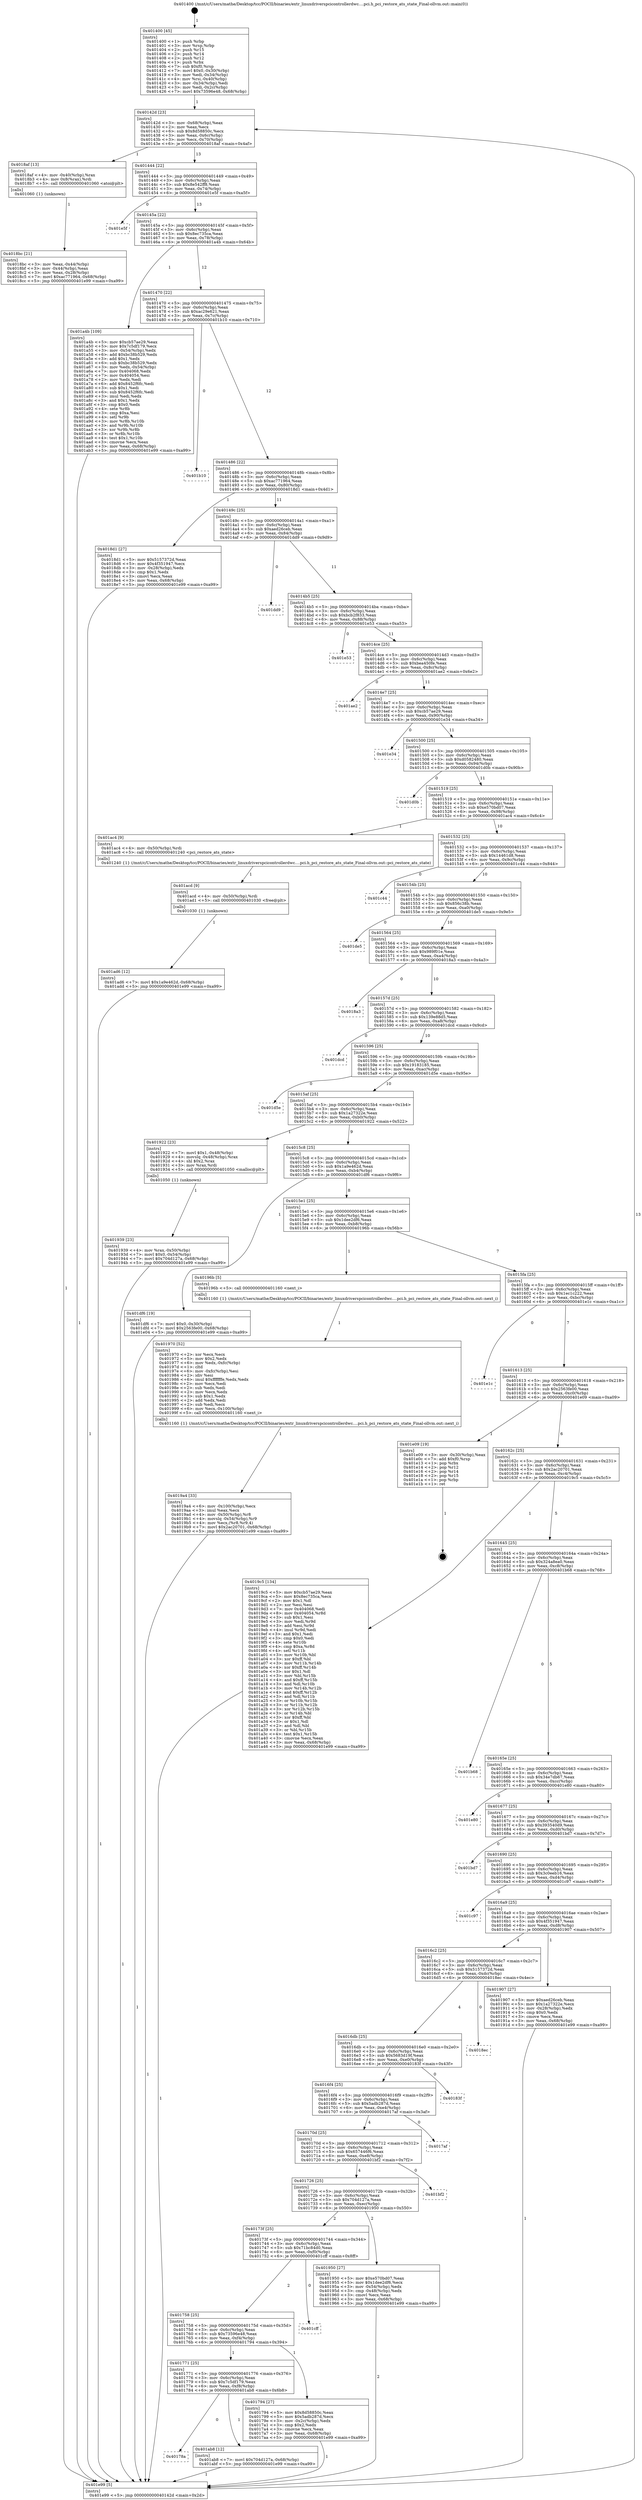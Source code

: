 digraph "0x401400" {
  label = "0x401400 (/mnt/c/Users/mathe/Desktop/tcc/POCII/binaries/extr_linuxdriverspcicontrollerdwc....pci.h_pci_restore_ats_state_Final-ollvm.out::main(0))"
  labelloc = "t"
  node[shape=record]

  Entry [label="",width=0.3,height=0.3,shape=circle,fillcolor=black,style=filled]
  "0x40142d" [label="{
     0x40142d [23]\l
     | [instrs]\l
     &nbsp;&nbsp;0x40142d \<+3\>: mov -0x68(%rbp),%eax\l
     &nbsp;&nbsp;0x401430 \<+2\>: mov %eax,%ecx\l
     &nbsp;&nbsp;0x401432 \<+6\>: sub $0x8d58850c,%ecx\l
     &nbsp;&nbsp;0x401438 \<+3\>: mov %eax,-0x6c(%rbp)\l
     &nbsp;&nbsp;0x40143b \<+3\>: mov %ecx,-0x70(%rbp)\l
     &nbsp;&nbsp;0x40143e \<+6\>: je 00000000004018af \<main+0x4af\>\l
  }"]
  "0x4018af" [label="{
     0x4018af [13]\l
     | [instrs]\l
     &nbsp;&nbsp;0x4018af \<+4\>: mov -0x40(%rbp),%rax\l
     &nbsp;&nbsp;0x4018b3 \<+4\>: mov 0x8(%rax),%rdi\l
     &nbsp;&nbsp;0x4018b7 \<+5\>: call 0000000000401060 \<atoi@plt\>\l
     | [calls]\l
     &nbsp;&nbsp;0x401060 \{1\} (unknown)\l
  }"]
  "0x401444" [label="{
     0x401444 [22]\l
     | [instrs]\l
     &nbsp;&nbsp;0x401444 \<+5\>: jmp 0000000000401449 \<main+0x49\>\l
     &nbsp;&nbsp;0x401449 \<+3\>: mov -0x6c(%rbp),%eax\l
     &nbsp;&nbsp;0x40144c \<+5\>: sub $0x8e542ff8,%eax\l
     &nbsp;&nbsp;0x401451 \<+3\>: mov %eax,-0x74(%rbp)\l
     &nbsp;&nbsp;0x401454 \<+6\>: je 0000000000401e5f \<main+0xa5f\>\l
  }"]
  Exit [label="",width=0.3,height=0.3,shape=circle,fillcolor=black,style=filled,peripheries=2]
  "0x401e5f" [label="{
     0x401e5f\l
  }", style=dashed]
  "0x40145a" [label="{
     0x40145a [22]\l
     | [instrs]\l
     &nbsp;&nbsp;0x40145a \<+5\>: jmp 000000000040145f \<main+0x5f\>\l
     &nbsp;&nbsp;0x40145f \<+3\>: mov -0x6c(%rbp),%eax\l
     &nbsp;&nbsp;0x401462 \<+5\>: sub $0x8ec735ca,%eax\l
     &nbsp;&nbsp;0x401467 \<+3\>: mov %eax,-0x78(%rbp)\l
     &nbsp;&nbsp;0x40146a \<+6\>: je 0000000000401a4b \<main+0x64b\>\l
  }"]
  "0x401ad6" [label="{
     0x401ad6 [12]\l
     | [instrs]\l
     &nbsp;&nbsp;0x401ad6 \<+7\>: movl $0x1a9e462d,-0x68(%rbp)\l
     &nbsp;&nbsp;0x401add \<+5\>: jmp 0000000000401e99 \<main+0xa99\>\l
  }"]
  "0x401a4b" [label="{
     0x401a4b [109]\l
     | [instrs]\l
     &nbsp;&nbsp;0x401a4b \<+5\>: mov $0xcb57ae29,%eax\l
     &nbsp;&nbsp;0x401a50 \<+5\>: mov $0x7c5df179,%ecx\l
     &nbsp;&nbsp;0x401a55 \<+3\>: mov -0x54(%rbp),%edx\l
     &nbsp;&nbsp;0x401a58 \<+6\>: add $0xbc38b529,%edx\l
     &nbsp;&nbsp;0x401a5e \<+3\>: add $0x1,%edx\l
     &nbsp;&nbsp;0x401a61 \<+6\>: sub $0xbc38b529,%edx\l
     &nbsp;&nbsp;0x401a67 \<+3\>: mov %edx,-0x54(%rbp)\l
     &nbsp;&nbsp;0x401a6a \<+7\>: mov 0x404068,%edx\l
     &nbsp;&nbsp;0x401a71 \<+7\>: mov 0x404054,%esi\l
     &nbsp;&nbsp;0x401a78 \<+2\>: mov %edx,%edi\l
     &nbsp;&nbsp;0x401a7a \<+6\>: add $0x8452f6fc,%edi\l
     &nbsp;&nbsp;0x401a80 \<+3\>: sub $0x1,%edi\l
     &nbsp;&nbsp;0x401a83 \<+6\>: sub $0x8452f6fc,%edi\l
     &nbsp;&nbsp;0x401a89 \<+3\>: imul %edi,%edx\l
     &nbsp;&nbsp;0x401a8c \<+3\>: and $0x1,%edx\l
     &nbsp;&nbsp;0x401a8f \<+3\>: cmp $0x0,%edx\l
     &nbsp;&nbsp;0x401a92 \<+4\>: sete %r8b\l
     &nbsp;&nbsp;0x401a96 \<+3\>: cmp $0xa,%esi\l
     &nbsp;&nbsp;0x401a99 \<+4\>: setl %r9b\l
     &nbsp;&nbsp;0x401a9d \<+3\>: mov %r8b,%r10b\l
     &nbsp;&nbsp;0x401aa0 \<+3\>: and %r9b,%r10b\l
     &nbsp;&nbsp;0x401aa3 \<+3\>: xor %r9b,%r8b\l
     &nbsp;&nbsp;0x401aa6 \<+3\>: or %r8b,%r10b\l
     &nbsp;&nbsp;0x401aa9 \<+4\>: test $0x1,%r10b\l
     &nbsp;&nbsp;0x401aad \<+3\>: cmovne %ecx,%eax\l
     &nbsp;&nbsp;0x401ab0 \<+3\>: mov %eax,-0x68(%rbp)\l
     &nbsp;&nbsp;0x401ab3 \<+5\>: jmp 0000000000401e99 \<main+0xa99\>\l
  }"]
  "0x401470" [label="{
     0x401470 [22]\l
     | [instrs]\l
     &nbsp;&nbsp;0x401470 \<+5\>: jmp 0000000000401475 \<main+0x75\>\l
     &nbsp;&nbsp;0x401475 \<+3\>: mov -0x6c(%rbp),%eax\l
     &nbsp;&nbsp;0x401478 \<+5\>: sub $0xac29e621,%eax\l
     &nbsp;&nbsp;0x40147d \<+3\>: mov %eax,-0x7c(%rbp)\l
     &nbsp;&nbsp;0x401480 \<+6\>: je 0000000000401b10 \<main+0x710\>\l
  }"]
  "0x401acd" [label="{
     0x401acd [9]\l
     | [instrs]\l
     &nbsp;&nbsp;0x401acd \<+4\>: mov -0x50(%rbp),%rdi\l
     &nbsp;&nbsp;0x401ad1 \<+5\>: call 0000000000401030 \<free@plt\>\l
     | [calls]\l
     &nbsp;&nbsp;0x401030 \{1\} (unknown)\l
  }"]
  "0x401b10" [label="{
     0x401b10\l
  }", style=dashed]
  "0x401486" [label="{
     0x401486 [22]\l
     | [instrs]\l
     &nbsp;&nbsp;0x401486 \<+5\>: jmp 000000000040148b \<main+0x8b\>\l
     &nbsp;&nbsp;0x40148b \<+3\>: mov -0x6c(%rbp),%eax\l
     &nbsp;&nbsp;0x40148e \<+5\>: sub $0xac771964,%eax\l
     &nbsp;&nbsp;0x401493 \<+3\>: mov %eax,-0x80(%rbp)\l
     &nbsp;&nbsp;0x401496 \<+6\>: je 00000000004018d1 \<main+0x4d1\>\l
  }"]
  "0x40178a" [label="{
     0x40178a\l
  }", style=dashed]
  "0x4018d1" [label="{
     0x4018d1 [27]\l
     | [instrs]\l
     &nbsp;&nbsp;0x4018d1 \<+5\>: mov $0x5157372d,%eax\l
     &nbsp;&nbsp;0x4018d6 \<+5\>: mov $0x4f351947,%ecx\l
     &nbsp;&nbsp;0x4018db \<+3\>: mov -0x28(%rbp),%edx\l
     &nbsp;&nbsp;0x4018de \<+3\>: cmp $0x1,%edx\l
     &nbsp;&nbsp;0x4018e1 \<+3\>: cmovl %ecx,%eax\l
     &nbsp;&nbsp;0x4018e4 \<+3\>: mov %eax,-0x68(%rbp)\l
     &nbsp;&nbsp;0x4018e7 \<+5\>: jmp 0000000000401e99 \<main+0xa99\>\l
  }"]
  "0x40149c" [label="{
     0x40149c [25]\l
     | [instrs]\l
     &nbsp;&nbsp;0x40149c \<+5\>: jmp 00000000004014a1 \<main+0xa1\>\l
     &nbsp;&nbsp;0x4014a1 \<+3\>: mov -0x6c(%rbp),%eax\l
     &nbsp;&nbsp;0x4014a4 \<+5\>: sub $0xaed26ceb,%eax\l
     &nbsp;&nbsp;0x4014a9 \<+6\>: mov %eax,-0x84(%rbp)\l
     &nbsp;&nbsp;0x4014af \<+6\>: je 0000000000401dd9 \<main+0x9d9\>\l
  }"]
  "0x401ab8" [label="{
     0x401ab8 [12]\l
     | [instrs]\l
     &nbsp;&nbsp;0x401ab8 \<+7\>: movl $0x704d127a,-0x68(%rbp)\l
     &nbsp;&nbsp;0x401abf \<+5\>: jmp 0000000000401e99 \<main+0xa99\>\l
  }"]
  "0x401dd9" [label="{
     0x401dd9\l
  }", style=dashed]
  "0x4014b5" [label="{
     0x4014b5 [25]\l
     | [instrs]\l
     &nbsp;&nbsp;0x4014b5 \<+5\>: jmp 00000000004014ba \<main+0xba\>\l
     &nbsp;&nbsp;0x4014ba \<+3\>: mov -0x6c(%rbp),%eax\l
     &nbsp;&nbsp;0x4014bd \<+5\>: sub $0xbcb2f833,%eax\l
     &nbsp;&nbsp;0x4014c2 \<+6\>: mov %eax,-0x88(%rbp)\l
     &nbsp;&nbsp;0x4014c8 \<+6\>: je 0000000000401e53 \<main+0xa53\>\l
  }"]
  "0x4019a4" [label="{
     0x4019a4 [33]\l
     | [instrs]\l
     &nbsp;&nbsp;0x4019a4 \<+6\>: mov -0x100(%rbp),%ecx\l
     &nbsp;&nbsp;0x4019aa \<+3\>: imul %eax,%ecx\l
     &nbsp;&nbsp;0x4019ad \<+4\>: mov -0x50(%rbp),%r8\l
     &nbsp;&nbsp;0x4019b1 \<+4\>: movslq -0x54(%rbp),%r9\l
     &nbsp;&nbsp;0x4019b5 \<+4\>: mov %ecx,(%r8,%r9,4)\l
     &nbsp;&nbsp;0x4019b9 \<+7\>: movl $0x2ac20701,-0x68(%rbp)\l
     &nbsp;&nbsp;0x4019c0 \<+5\>: jmp 0000000000401e99 \<main+0xa99\>\l
  }"]
  "0x401e53" [label="{
     0x401e53\l
  }", style=dashed]
  "0x4014ce" [label="{
     0x4014ce [25]\l
     | [instrs]\l
     &nbsp;&nbsp;0x4014ce \<+5\>: jmp 00000000004014d3 \<main+0xd3\>\l
     &nbsp;&nbsp;0x4014d3 \<+3\>: mov -0x6c(%rbp),%eax\l
     &nbsp;&nbsp;0x4014d6 \<+5\>: sub $0xbea450fe,%eax\l
     &nbsp;&nbsp;0x4014db \<+6\>: mov %eax,-0x8c(%rbp)\l
     &nbsp;&nbsp;0x4014e1 \<+6\>: je 0000000000401ae2 \<main+0x6e2\>\l
  }"]
  "0x401970" [label="{
     0x401970 [52]\l
     | [instrs]\l
     &nbsp;&nbsp;0x401970 \<+2\>: xor %ecx,%ecx\l
     &nbsp;&nbsp;0x401972 \<+5\>: mov $0x2,%edx\l
     &nbsp;&nbsp;0x401977 \<+6\>: mov %edx,-0xfc(%rbp)\l
     &nbsp;&nbsp;0x40197d \<+1\>: cltd\l
     &nbsp;&nbsp;0x40197e \<+6\>: mov -0xfc(%rbp),%esi\l
     &nbsp;&nbsp;0x401984 \<+2\>: idiv %esi\l
     &nbsp;&nbsp;0x401986 \<+6\>: imul $0xfffffffe,%edx,%edx\l
     &nbsp;&nbsp;0x40198c \<+2\>: mov %ecx,%edi\l
     &nbsp;&nbsp;0x40198e \<+2\>: sub %edx,%edi\l
     &nbsp;&nbsp;0x401990 \<+2\>: mov %ecx,%edx\l
     &nbsp;&nbsp;0x401992 \<+3\>: sub $0x1,%edx\l
     &nbsp;&nbsp;0x401995 \<+2\>: add %edx,%edi\l
     &nbsp;&nbsp;0x401997 \<+2\>: sub %edi,%ecx\l
     &nbsp;&nbsp;0x401999 \<+6\>: mov %ecx,-0x100(%rbp)\l
     &nbsp;&nbsp;0x40199f \<+5\>: call 0000000000401160 \<next_i\>\l
     | [calls]\l
     &nbsp;&nbsp;0x401160 \{1\} (/mnt/c/Users/mathe/Desktop/tcc/POCII/binaries/extr_linuxdriverspcicontrollerdwc....pci.h_pci_restore_ats_state_Final-ollvm.out::next_i)\l
  }"]
  "0x401ae2" [label="{
     0x401ae2\l
  }", style=dashed]
  "0x4014e7" [label="{
     0x4014e7 [25]\l
     | [instrs]\l
     &nbsp;&nbsp;0x4014e7 \<+5\>: jmp 00000000004014ec \<main+0xec\>\l
     &nbsp;&nbsp;0x4014ec \<+3\>: mov -0x6c(%rbp),%eax\l
     &nbsp;&nbsp;0x4014ef \<+5\>: sub $0xcb57ae29,%eax\l
     &nbsp;&nbsp;0x4014f4 \<+6\>: mov %eax,-0x90(%rbp)\l
     &nbsp;&nbsp;0x4014fa \<+6\>: je 0000000000401e34 \<main+0xa34\>\l
  }"]
  "0x401939" [label="{
     0x401939 [23]\l
     | [instrs]\l
     &nbsp;&nbsp;0x401939 \<+4\>: mov %rax,-0x50(%rbp)\l
     &nbsp;&nbsp;0x40193d \<+7\>: movl $0x0,-0x54(%rbp)\l
     &nbsp;&nbsp;0x401944 \<+7\>: movl $0x704d127a,-0x68(%rbp)\l
     &nbsp;&nbsp;0x40194b \<+5\>: jmp 0000000000401e99 \<main+0xa99\>\l
  }"]
  "0x401e34" [label="{
     0x401e34\l
  }", style=dashed]
  "0x401500" [label="{
     0x401500 [25]\l
     | [instrs]\l
     &nbsp;&nbsp;0x401500 \<+5\>: jmp 0000000000401505 \<main+0x105\>\l
     &nbsp;&nbsp;0x401505 \<+3\>: mov -0x6c(%rbp),%eax\l
     &nbsp;&nbsp;0x401508 \<+5\>: sub $0xd0582480,%eax\l
     &nbsp;&nbsp;0x40150d \<+6\>: mov %eax,-0x94(%rbp)\l
     &nbsp;&nbsp;0x401513 \<+6\>: je 0000000000401d0b \<main+0x90b\>\l
  }"]
  "0x4018bc" [label="{
     0x4018bc [21]\l
     | [instrs]\l
     &nbsp;&nbsp;0x4018bc \<+3\>: mov %eax,-0x44(%rbp)\l
     &nbsp;&nbsp;0x4018bf \<+3\>: mov -0x44(%rbp),%eax\l
     &nbsp;&nbsp;0x4018c2 \<+3\>: mov %eax,-0x28(%rbp)\l
     &nbsp;&nbsp;0x4018c5 \<+7\>: movl $0xac771964,-0x68(%rbp)\l
     &nbsp;&nbsp;0x4018cc \<+5\>: jmp 0000000000401e99 \<main+0xa99\>\l
  }"]
  "0x401d0b" [label="{
     0x401d0b\l
  }", style=dashed]
  "0x401519" [label="{
     0x401519 [25]\l
     | [instrs]\l
     &nbsp;&nbsp;0x401519 \<+5\>: jmp 000000000040151e \<main+0x11e\>\l
     &nbsp;&nbsp;0x40151e \<+3\>: mov -0x6c(%rbp),%eax\l
     &nbsp;&nbsp;0x401521 \<+5\>: sub $0xe570bd07,%eax\l
     &nbsp;&nbsp;0x401526 \<+6\>: mov %eax,-0x98(%rbp)\l
     &nbsp;&nbsp;0x40152c \<+6\>: je 0000000000401ac4 \<main+0x6c4\>\l
  }"]
  "0x401400" [label="{
     0x401400 [45]\l
     | [instrs]\l
     &nbsp;&nbsp;0x401400 \<+1\>: push %rbp\l
     &nbsp;&nbsp;0x401401 \<+3\>: mov %rsp,%rbp\l
     &nbsp;&nbsp;0x401404 \<+2\>: push %r15\l
     &nbsp;&nbsp;0x401406 \<+2\>: push %r14\l
     &nbsp;&nbsp;0x401408 \<+2\>: push %r12\l
     &nbsp;&nbsp;0x40140a \<+1\>: push %rbx\l
     &nbsp;&nbsp;0x40140b \<+7\>: sub $0xf0,%rsp\l
     &nbsp;&nbsp;0x401412 \<+7\>: movl $0x0,-0x30(%rbp)\l
     &nbsp;&nbsp;0x401419 \<+3\>: mov %edi,-0x34(%rbp)\l
     &nbsp;&nbsp;0x40141c \<+4\>: mov %rsi,-0x40(%rbp)\l
     &nbsp;&nbsp;0x401420 \<+3\>: mov -0x34(%rbp),%edi\l
     &nbsp;&nbsp;0x401423 \<+3\>: mov %edi,-0x2c(%rbp)\l
     &nbsp;&nbsp;0x401426 \<+7\>: movl $0x73596e48,-0x68(%rbp)\l
  }"]
  "0x401ac4" [label="{
     0x401ac4 [9]\l
     | [instrs]\l
     &nbsp;&nbsp;0x401ac4 \<+4\>: mov -0x50(%rbp),%rdi\l
     &nbsp;&nbsp;0x401ac8 \<+5\>: call 0000000000401240 \<pci_restore_ats_state\>\l
     | [calls]\l
     &nbsp;&nbsp;0x401240 \{1\} (/mnt/c/Users/mathe/Desktop/tcc/POCII/binaries/extr_linuxdriverspcicontrollerdwc....pci.h_pci_restore_ats_state_Final-ollvm.out::pci_restore_ats_state)\l
  }"]
  "0x401532" [label="{
     0x401532 [25]\l
     | [instrs]\l
     &nbsp;&nbsp;0x401532 \<+5\>: jmp 0000000000401537 \<main+0x137\>\l
     &nbsp;&nbsp;0x401537 \<+3\>: mov -0x6c(%rbp),%eax\l
     &nbsp;&nbsp;0x40153a \<+5\>: sub $0x14461d8,%eax\l
     &nbsp;&nbsp;0x40153f \<+6\>: mov %eax,-0x9c(%rbp)\l
     &nbsp;&nbsp;0x401545 \<+6\>: je 0000000000401c44 \<main+0x844\>\l
  }"]
  "0x401e99" [label="{
     0x401e99 [5]\l
     | [instrs]\l
     &nbsp;&nbsp;0x401e99 \<+5\>: jmp 000000000040142d \<main+0x2d\>\l
  }"]
  "0x401c44" [label="{
     0x401c44\l
  }", style=dashed]
  "0x40154b" [label="{
     0x40154b [25]\l
     | [instrs]\l
     &nbsp;&nbsp;0x40154b \<+5\>: jmp 0000000000401550 \<main+0x150\>\l
     &nbsp;&nbsp;0x401550 \<+3\>: mov -0x6c(%rbp),%eax\l
     &nbsp;&nbsp;0x401553 \<+5\>: sub $0x856c38b,%eax\l
     &nbsp;&nbsp;0x401558 \<+6\>: mov %eax,-0xa0(%rbp)\l
     &nbsp;&nbsp;0x40155e \<+6\>: je 0000000000401de5 \<main+0x9e5\>\l
  }"]
  "0x401771" [label="{
     0x401771 [25]\l
     | [instrs]\l
     &nbsp;&nbsp;0x401771 \<+5\>: jmp 0000000000401776 \<main+0x376\>\l
     &nbsp;&nbsp;0x401776 \<+3\>: mov -0x6c(%rbp),%eax\l
     &nbsp;&nbsp;0x401779 \<+5\>: sub $0x7c5df179,%eax\l
     &nbsp;&nbsp;0x40177e \<+6\>: mov %eax,-0xf8(%rbp)\l
     &nbsp;&nbsp;0x401784 \<+6\>: je 0000000000401ab8 \<main+0x6b8\>\l
  }"]
  "0x401de5" [label="{
     0x401de5\l
  }", style=dashed]
  "0x401564" [label="{
     0x401564 [25]\l
     | [instrs]\l
     &nbsp;&nbsp;0x401564 \<+5\>: jmp 0000000000401569 \<main+0x169\>\l
     &nbsp;&nbsp;0x401569 \<+3\>: mov -0x6c(%rbp),%eax\l
     &nbsp;&nbsp;0x40156c \<+5\>: sub $0x989f01e,%eax\l
     &nbsp;&nbsp;0x401571 \<+6\>: mov %eax,-0xa4(%rbp)\l
     &nbsp;&nbsp;0x401577 \<+6\>: je 00000000004018a3 \<main+0x4a3\>\l
  }"]
  "0x401794" [label="{
     0x401794 [27]\l
     | [instrs]\l
     &nbsp;&nbsp;0x401794 \<+5\>: mov $0x8d58850c,%eax\l
     &nbsp;&nbsp;0x401799 \<+5\>: mov $0x5adb287d,%ecx\l
     &nbsp;&nbsp;0x40179e \<+3\>: mov -0x2c(%rbp),%edx\l
     &nbsp;&nbsp;0x4017a1 \<+3\>: cmp $0x2,%edx\l
     &nbsp;&nbsp;0x4017a4 \<+3\>: cmovne %ecx,%eax\l
     &nbsp;&nbsp;0x4017a7 \<+3\>: mov %eax,-0x68(%rbp)\l
     &nbsp;&nbsp;0x4017aa \<+5\>: jmp 0000000000401e99 \<main+0xa99\>\l
  }"]
  "0x4018a3" [label="{
     0x4018a3\l
  }", style=dashed]
  "0x40157d" [label="{
     0x40157d [25]\l
     | [instrs]\l
     &nbsp;&nbsp;0x40157d \<+5\>: jmp 0000000000401582 \<main+0x182\>\l
     &nbsp;&nbsp;0x401582 \<+3\>: mov -0x6c(%rbp),%eax\l
     &nbsp;&nbsp;0x401585 \<+5\>: sub $0x139e88d5,%eax\l
     &nbsp;&nbsp;0x40158a \<+6\>: mov %eax,-0xa8(%rbp)\l
     &nbsp;&nbsp;0x401590 \<+6\>: je 0000000000401dcd \<main+0x9cd\>\l
  }"]
  "0x401758" [label="{
     0x401758 [25]\l
     | [instrs]\l
     &nbsp;&nbsp;0x401758 \<+5\>: jmp 000000000040175d \<main+0x35d\>\l
     &nbsp;&nbsp;0x40175d \<+3\>: mov -0x6c(%rbp),%eax\l
     &nbsp;&nbsp;0x401760 \<+5\>: sub $0x73596e48,%eax\l
     &nbsp;&nbsp;0x401765 \<+6\>: mov %eax,-0xf4(%rbp)\l
     &nbsp;&nbsp;0x40176b \<+6\>: je 0000000000401794 \<main+0x394\>\l
  }"]
  "0x401dcd" [label="{
     0x401dcd\l
  }", style=dashed]
  "0x401596" [label="{
     0x401596 [25]\l
     | [instrs]\l
     &nbsp;&nbsp;0x401596 \<+5\>: jmp 000000000040159b \<main+0x19b\>\l
     &nbsp;&nbsp;0x40159b \<+3\>: mov -0x6c(%rbp),%eax\l
     &nbsp;&nbsp;0x40159e \<+5\>: sub $0x19183185,%eax\l
     &nbsp;&nbsp;0x4015a3 \<+6\>: mov %eax,-0xac(%rbp)\l
     &nbsp;&nbsp;0x4015a9 \<+6\>: je 0000000000401d5e \<main+0x95e\>\l
  }"]
  "0x401cff" [label="{
     0x401cff\l
  }", style=dashed]
  "0x401d5e" [label="{
     0x401d5e\l
  }", style=dashed]
  "0x4015af" [label="{
     0x4015af [25]\l
     | [instrs]\l
     &nbsp;&nbsp;0x4015af \<+5\>: jmp 00000000004015b4 \<main+0x1b4\>\l
     &nbsp;&nbsp;0x4015b4 \<+3\>: mov -0x6c(%rbp),%eax\l
     &nbsp;&nbsp;0x4015b7 \<+5\>: sub $0x1a27322e,%eax\l
     &nbsp;&nbsp;0x4015bc \<+6\>: mov %eax,-0xb0(%rbp)\l
     &nbsp;&nbsp;0x4015c2 \<+6\>: je 0000000000401922 \<main+0x522\>\l
  }"]
  "0x40173f" [label="{
     0x40173f [25]\l
     | [instrs]\l
     &nbsp;&nbsp;0x40173f \<+5\>: jmp 0000000000401744 \<main+0x344\>\l
     &nbsp;&nbsp;0x401744 \<+3\>: mov -0x6c(%rbp),%eax\l
     &nbsp;&nbsp;0x401747 \<+5\>: sub $0x71bc84d0,%eax\l
     &nbsp;&nbsp;0x40174c \<+6\>: mov %eax,-0xf0(%rbp)\l
     &nbsp;&nbsp;0x401752 \<+6\>: je 0000000000401cff \<main+0x8ff\>\l
  }"]
  "0x401922" [label="{
     0x401922 [23]\l
     | [instrs]\l
     &nbsp;&nbsp;0x401922 \<+7\>: movl $0x1,-0x48(%rbp)\l
     &nbsp;&nbsp;0x401929 \<+4\>: movslq -0x48(%rbp),%rax\l
     &nbsp;&nbsp;0x40192d \<+4\>: shl $0x2,%rax\l
     &nbsp;&nbsp;0x401931 \<+3\>: mov %rax,%rdi\l
     &nbsp;&nbsp;0x401934 \<+5\>: call 0000000000401050 \<malloc@plt\>\l
     | [calls]\l
     &nbsp;&nbsp;0x401050 \{1\} (unknown)\l
  }"]
  "0x4015c8" [label="{
     0x4015c8 [25]\l
     | [instrs]\l
     &nbsp;&nbsp;0x4015c8 \<+5\>: jmp 00000000004015cd \<main+0x1cd\>\l
     &nbsp;&nbsp;0x4015cd \<+3\>: mov -0x6c(%rbp),%eax\l
     &nbsp;&nbsp;0x4015d0 \<+5\>: sub $0x1a9e462d,%eax\l
     &nbsp;&nbsp;0x4015d5 \<+6\>: mov %eax,-0xb4(%rbp)\l
     &nbsp;&nbsp;0x4015db \<+6\>: je 0000000000401df6 \<main+0x9f6\>\l
  }"]
  "0x401950" [label="{
     0x401950 [27]\l
     | [instrs]\l
     &nbsp;&nbsp;0x401950 \<+5\>: mov $0xe570bd07,%eax\l
     &nbsp;&nbsp;0x401955 \<+5\>: mov $0x1dee2df6,%ecx\l
     &nbsp;&nbsp;0x40195a \<+3\>: mov -0x54(%rbp),%edx\l
     &nbsp;&nbsp;0x40195d \<+3\>: cmp -0x48(%rbp),%edx\l
     &nbsp;&nbsp;0x401960 \<+3\>: cmovl %ecx,%eax\l
     &nbsp;&nbsp;0x401963 \<+3\>: mov %eax,-0x68(%rbp)\l
     &nbsp;&nbsp;0x401966 \<+5\>: jmp 0000000000401e99 \<main+0xa99\>\l
  }"]
  "0x401df6" [label="{
     0x401df6 [19]\l
     | [instrs]\l
     &nbsp;&nbsp;0x401df6 \<+7\>: movl $0x0,-0x30(%rbp)\l
     &nbsp;&nbsp;0x401dfd \<+7\>: movl $0x2563fe00,-0x68(%rbp)\l
     &nbsp;&nbsp;0x401e04 \<+5\>: jmp 0000000000401e99 \<main+0xa99\>\l
  }"]
  "0x4015e1" [label="{
     0x4015e1 [25]\l
     | [instrs]\l
     &nbsp;&nbsp;0x4015e1 \<+5\>: jmp 00000000004015e6 \<main+0x1e6\>\l
     &nbsp;&nbsp;0x4015e6 \<+3\>: mov -0x6c(%rbp),%eax\l
     &nbsp;&nbsp;0x4015e9 \<+5\>: sub $0x1dee2df6,%eax\l
     &nbsp;&nbsp;0x4015ee \<+6\>: mov %eax,-0xb8(%rbp)\l
     &nbsp;&nbsp;0x4015f4 \<+6\>: je 000000000040196b \<main+0x56b\>\l
  }"]
  "0x401726" [label="{
     0x401726 [25]\l
     | [instrs]\l
     &nbsp;&nbsp;0x401726 \<+5\>: jmp 000000000040172b \<main+0x32b\>\l
     &nbsp;&nbsp;0x40172b \<+3\>: mov -0x6c(%rbp),%eax\l
     &nbsp;&nbsp;0x40172e \<+5\>: sub $0x704d127a,%eax\l
     &nbsp;&nbsp;0x401733 \<+6\>: mov %eax,-0xec(%rbp)\l
     &nbsp;&nbsp;0x401739 \<+6\>: je 0000000000401950 \<main+0x550\>\l
  }"]
  "0x40196b" [label="{
     0x40196b [5]\l
     | [instrs]\l
     &nbsp;&nbsp;0x40196b \<+5\>: call 0000000000401160 \<next_i\>\l
     | [calls]\l
     &nbsp;&nbsp;0x401160 \{1\} (/mnt/c/Users/mathe/Desktop/tcc/POCII/binaries/extr_linuxdriverspcicontrollerdwc....pci.h_pci_restore_ats_state_Final-ollvm.out::next_i)\l
  }"]
  "0x4015fa" [label="{
     0x4015fa [25]\l
     | [instrs]\l
     &nbsp;&nbsp;0x4015fa \<+5\>: jmp 00000000004015ff \<main+0x1ff\>\l
     &nbsp;&nbsp;0x4015ff \<+3\>: mov -0x6c(%rbp),%eax\l
     &nbsp;&nbsp;0x401602 \<+5\>: sub $0x1ec1c222,%eax\l
     &nbsp;&nbsp;0x401607 \<+6\>: mov %eax,-0xbc(%rbp)\l
     &nbsp;&nbsp;0x40160d \<+6\>: je 0000000000401e1c \<main+0xa1c\>\l
  }"]
  "0x401bf2" [label="{
     0x401bf2\l
  }", style=dashed]
  "0x401e1c" [label="{
     0x401e1c\l
  }", style=dashed]
  "0x401613" [label="{
     0x401613 [25]\l
     | [instrs]\l
     &nbsp;&nbsp;0x401613 \<+5\>: jmp 0000000000401618 \<main+0x218\>\l
     &nbsp;&nbsp;0x401618 \<+3\>: mov -0x6c(%rbp),%eax\l
     &nbsp;&nbsp;0x40161b \<+5\>: sub $0x2563fe00,%eax\l
     &nbsp;&nbsp;0x401620 \<+6\>: mov %eax,-0xc0(%rbp)\l
     &nbsp;&nbsp;0x401626 \<+6\>: je 0000000000401e09 \<main+0xa09\>\l
  }"]
  "0x40170d" [label="{
     0x40170d [25]\l
     | [instrs]\l
     &nbsp;&nbsp;0x40170d \<+5\>: jmp 0000000000401712 \<main+0x312\>\l
     &nbsp;&nbsp;0x401712 \<+3\>: mov -0x6c(%rbp),%eax\l
     &nbsp;&nbsp;0x401715 \<+5\>: sub $0x657446f6,%eax\l
     &nbsp;&nbsp;0x40171a \<+6\>: mov %eax,-0xe8(%rbp)\l
     &nbsp;&nbsp;0x401720 \<+6\>: je 0000000000401bf2 \<main+0x7f2\>\l
  }"]
  "0x401e09" [label="{
     0x401e09 [19]\l
     | [instrs]\l
     &nbsp;&nbsp;0x401e09 \<+3\>: mov -0x30(%rbp),%eax\l
     &nbsp;&nbsp;0x401e0c \<+7\>: add $0xf0,%rsp\l
     &nbsp;&nbsp;0x401e13 \<+1\>: pop %rbx\l
     &nbsp;&nbsp;0x401e14 \<+2\>: pop %r12\l
     &nbsp;&nbsp;0x401e16 \<+2\>: pop %r14\l
     &nbsp;&nbsp;0x401e18 \<+2\>: pop %r15\l
     &nbsp;&nbsp;0x401e1a \<+1\>: pop %rbp\l
     &nbsp;&nbsp;0x401e1b \<+1\>: ret\l
  }"]
  "0x40162c" [label="{
     0x40162c [25]\l
     | [instrs]\l
     &nbsp;&nbsp;0x40162c \<+5\>: jmp 0000000000401631 \<main+0x231\>\l
     &nbsp;&nbsp;0x401631 \<+3\>: mov -0x6c(%rbp),%eax\l
     &nbsp;&nbsp;0x401634 \<+5\>: sub $0x2ac20701,%eax\l
     &nbsp;&nbsp;0x401639 \<+6\>: mov %eax,-0xc4(%rbp)\l
     &nbsp;&nbsp;0x40163f \<+6\>: je 00000000004019c5 \<main+0x5c5\>\l
  }"]
  "0x4017af" [label="{
     0x4017af\l
  }", style=dashed]
  "0x4019c5" [label="{
     0x4019c5 [134]\l
     | [instrs]\l
     &nbsp;&nbsp;0x4019c5 \<+5\>: mov $0xcb57ae29,%eax\l
     &nbsp;&nbsp;0x4019ca \<+5\>: mov $0x8ec735ca,%ecx\l
     &nbsp;&nbsp;0x4019cf \<+2\>: mov $0x1,%dl\l
     &nbsp;&nbsp;0x4019d1 \<+2\>: xor %esi,%esi\l
     &nbsp;&nbsp;0x4019d3 \<+7\>: mov 0x404068,%edi\l
     &nbsp;&nbsp;0x4019da \<+8\>: mov 0x404054,%r8d\l
     &nbsp;&nbsp;0x4019e2 \<+3\>: sub $0x1,%esi\l
     &nbsp;&nbsp;0x4019e5 \<+3\>: mov %edi,%r9d\l
     &nbsp;&nbsp;0x4019e8 \<+3\>: add %esi,%r9d\l
     &nbsp;&nbsp;0x4019eb \<+4\>: imul %r9d,%edi\l
     &nbsp;&nbsp;0x4019ef \<+3\>: and $0x1,%edi\l
     &nbsp;&nbsp;0x4019f2 \<+3\>: cmp $0x0,%edi\l
     &nbsp;&nbsp;0x4019f5 \<+4\>: sete %r10b\l
     &nbsp;&nbsp;0x4019f9 \<+4\>: cmp $0xa,%r8d\l
     &nbsp;&nbsp;0x4019fd \<+4\>: setl %r11b\l
     &nbsp;&nbsp;0x401a01 \<+3\>: mov %r10b,%bl\l
     &nbsp;&nbsp;0x401a04 \<+3\>: xor $0xff,%bl\l
     &nbsp;&nbsp;0x401a07 \<+3\>: mov %r11b,%r14b\l
     &nbsp;&nbsp;0x401a0a \<+4\>: xor $0xff,%r14b\l
     &nbsp;&nbsp;0x401a0e \<+3\>: xor $0x1,%dl\l
     &nbsp;&nbsp;0x401a11 \<+3\>: mov %bl,%r15b\l
     &nbsp;&nbsp;0x401a14 \<+4\>: and $0xff,%r15b\l
     &nbsp;&nbsp;0x401a18 \<+3\>: and %dl,%r10b\l
     &nbsp;&nbsp;0x401a1b \<+3\>: mov %r14b,%r12b\l
     &nbsp;&nbsp;0x401a1e \<+4\>: and $0xff,%r12b\l
     &nbsp;&nbsp;0x401a22 \<+3\>: and %dl,%r11b\l
     &nbsp;&nbsp;0x401a25 \<+3\>: or %r10b,%r15b\l
     &nbsp;&nbsp;0x401a28 \<+3\>: or %r11b,%r12b\l
     &nbsp;&nbsp;0x401a2b \<+3\>: xor %r12b,%r15b\l
     &nbsp;&nbsp;0x401a2e \<+3\>: or %r14b,%bl\l
     &nbsp;&nbsp;0x401a31 \<+3\>: xor $0xff,%bl\l
     &nbsp;&nbsp;0x401a34 \<+3\>: or $0x1,%dl\l
     &nbsp;&nbsp;0x401a37 \<+2\>: and %dl,%bl\l
     &nbsp;&nbsp;0x401a39 \<+3\>: or %bl,%r15b\l
     &nbsp;&nbsp;0x401a3c \<+4\>: test $0x1,%r15b\l
     &nbsp;&nbsp;0x401a40 \<+3\>: cmovne %ecx,%eax\l
     &nbsp;&nbsp;0x401a43 \<+3\>: mov %eax,-0x68(%rbp)\l
     &nbsp;&nbsp;0x401a46 \<+5\>: jmp 0000000000401e99 \<main+0xa99\>\l
  }"]
  "0x401645" [label="{
     0x401645 [25]\l
     | [instrs]\l
     &nbsp;&nbsp;0x401645 \<+5\>: jmp 000000000040164a \<main+0x24a\>\l
     &nbsp;&nbsp;0x40164a \<+3\>: mov -0x6c(%rbp),%eax\l
     &nbsp;&nbsp;0x40164d \<+5\>: sub $0x324a8ea0,%eax\l
     &nbsp;&nbsp;0x401652 \<+6\>: mov %eax,-0xc8(%rbp)\l
     &nbsp;&nbsp;0x401658 \<+6\>: je 0000000000401b68 \<main+0x768\>\l
  }"]
  "0x4016f4" [label="{
     0x4016f4 [25]\l
     | [instrs]\l
     &nbsp;&nbsp;0x4016f4 \<+5\>: jmp 00000000004016f9 \<main+0x2f9\>\l
     &nbsp;&nbsp;0x4016f9 \<+3\>: mov -0x6c(%rbp),%eax\l
     &nbsp;&nbsp;0x4016fc \<+5\>: sub $0x5adb287d,%eax\l
     &nbsp;&nbsp;0x401701 \<+6\>: mov %eax,-0xe4(%rbp)\l
     &nbsp;&nbsp;0x401707 \<+6\>: je 00000000004017af \<main+0x3af\>\l
  }"]
  "0x401b68" [label="{
     0x401b68\l
  }", style=dashed]
  "0x40165e" [label="{
     0x40165e [25]\l
     | [instrs]\l
     &nbsp;&nbsp;0x40165e \<+5\>: jmp 0000000000401663 \<main+0x263\>\l
     &nbsp;&nbsp;0x401663 \<+3\>: mov -0x6c(%rbp),%eax\l
     &nbsp;&nbsp;0x401666 \<+5\>: sub $0x34e7db67,%eax\l
     &nbsp;&nbsp;0x40166b \<+6\>: mov %eax,-0xcc(%rbp)\l
     &nbsp;&nbsp;0x401671 \<+6\>: je 0000000000401e80 \<main+0xa80\>\l
  }"]
  "0x40183f" [label="{
     0x40183f\l
  }", style=dashed]
  "0x401e80" [label="{
     0x401e80\l
  }", style=dashed]
  "0x401677" [label="{
     0x401677 [25]\l
     | [instrs]\l
     &nbsp;&nbsp;0x401677 \<+5\>: jmp 000000000040167c \<main+0x27c\>\l
     &nbsp;&nbsp;0x40167c \<+3\>: mov -0x6c(%rbp),%eax\l
     &nbsp;&nbsp;0x40167f \<+5\>: sub $0x393540d9,%eax\l
     &nbsp;&nbsp;0x401684 \<+6\>: mov %eax,-0xd0(%rbp)\l
     &nbsp;&nbsp;0x40168a \<+6\>: je 0000000000401bd7 \<main+0x7d7\>\l
  }"]
  "0x4016db" [label="{
     0x4016db [25]\l
     | [instrs]\l
     &nbsp;&nbsp;0x4016db \<+5\>: jmp 00000000004016e0 \<main+0x2e0\>\l
     &nbsp;&nbsp;0x4016e0 \<+3\>: mov -0x6c(%rbp),%eax\l
     &nbsp;&nbsp;0x4016e3 \<+5\>: sub $0x5683d19f,%eax\l
     &nbsp;&nbsp;0x4016e8 \<+6\>: mov %eax,-0xe0(%rbp)\l
     &nbsp;&nbsp;0x4016ee \<+6\>: je 000000000040183f \<main+0x43f\>\l
  }"]
  "0x401bd7" [label="{
     0x401bd7\l
  }", style=dashed]
  "0x401690" [label="{
     0x401690 [25]\l
     | [instrs]\l
     &nbsp;&nbsp;0x401690 \<+5\>: jmp 0000000000401695 \<main+0x295\>\l
     &nbsp;&nbsp;0x401695 \<+3\>: mov -0x6c(%rbp),%eax\l
     &nbsp;&nbsp;0x401698 \<+5\>: sub $0x3c0eeb16,%eax\l
     &nbsp;&nbsp;0x40169d \<+6\>: mov %eax,-0xd4(%rbp)\l
     &nbsp;&nbsp;0x4016a3 \<+6\>: je 0000000000401c97 \<main+0x897\>\l
  }"]
  "0x4018ec" [label="{
     0x4018ec\l
  }", style=dashed]
  "0x401c97" [label="{
     0x401c97\l
  }", style=dashed]
  "0x4016a9" [label="{
     0x4016a9 [25]\l
     | [instrs]\l
     &nbsp;&nbsp;0x4016a9 \<+5\>: jmp 00000000004016ae \<main+0x2ae\>\l
     &nbsp;&nbsp;0x4016ae \<+3\>: mov -0x6c(%rbp),%eax\l
     &nbsp;&nbsp;0x4016b1 \<+5\>: sub $0x4f351947,%eax\l
     &nbsp;&nbsp;0x4016b6 \<+6\>: mov %eax,-0xd8(%rbp)\l
     &nbsp;&nbsp;0x4016bc \<+6\>: je 0000000000401907 \<main+0x507\>\l
  }"]
  "0x4016c2" [label="{
     0x4016c2 [25]\l
     | [instrs]\l
     &nbsp;&nbsp;0x4016c2 \<+5\>: jmp 00000000004016c7 \<main+0x2c7\>\l
     &nbsp;&nbsp;0x4016c7 \<+3\>: mov -0x6c(%rbp),%eax\l
     &nbsp;&nbsp;0x4016ca \<+5\>: sub $0x5157372d,%eax\l
     &nbsp;&nbsp;0x4016cf \<+6\>: mov %eax,-0xdc(%rbp)\l
     &nbsp;&nbsp;0x4016d5 \<+6\>: je 00000000004018ec \<main+0x4ec\>\l
  }"]
  "0x401907" [label="{
     0x401907 [27]\l
     | [instrs]\l
     &nbsp;&nbsp;0x401907 \<+5\>: mov $0xaed26ceb,%eax\l
     &nbsp;&nbsp;0x40190c \<+5\>: mov $0x1a27322e,%ecx\l
     &nbsp;&nbsp;0x401911 \<+3\>: mov -0x28(%rbp),%edx\l
     &nbsp;&nbsp;0x401914 \<+3\>: cmp $0x0,%edx\l
     &nbsp;&nbsp;0x401917 \<+3\>: cmove %ecx,%eax\l
     &nbsp;&nbsp;0x40191a \<+3\>: mov %eax,-0x68(%rbp)\l
     &nbsp;&nbsp;0x40191d \<+5\>: jmp 0000000000401e99 \<main+0xa99\>\l
  }"]
  Entry -> "0x401400" [label=" 1"]
  "0x40142d" -> "0x4018af" [label=" 1"]
  "0x40142d" -> "0x401444" [label=" 13"]
  "0x401e09" -> Exit [label=" 1"]
  "0x401444" -> "0x401e5f" [label=" 0"]
  "0x401444" -> "0x40145a" [label=" 13"]
  "0x401df6" -> "0x401e99" [label=" 1"]
  "0x40145a" -> "0x401a4b" [label=" 1"]
  "0x40145a" -> "0x401470" [label=" 12"]
  "0x401ad6" -> "0x401e99" [label=" 1"]
  "0x401470" -> "0x401b10" [label=" 0"]
  "0x401470" -> "0x401486" [label=" 12"]
  "0x401acd" -> "0x401ad6" [label=" 1"]
  "0x401486" -> "0x4018d1" [label=" 1"]
  "0x401486" -> "0x40149c" [label=" 11"]
  "0x401ac4" -> "0x401acd" [label=" 1"]
  "0x40149c" -> "0x401dd9" [label=" 0"]
  "0x40149c" -> "0x4014b5" [label=" 11"]
  "0x401ab8" -> "0x401e99" [label=" 1"]
  "0x4014b5" -> "0x401e53" [label=" 0"]
  "0x4014b5" -> "0x4014ce" [label=" 11"]
  "0x401771" -> "0x401ab8" [label=" 1"]
  "0x4014ce" -> "0x401ae2" [label=" 0"]
  "0x4014ce" -> "0x4014e7" [label=" 11"]
  "0x401771" -> "0x40178a" [label=" 0"]
  "0x4014e7" -> "0x401e34" [label=" 0"]
  "0x4014e7" -> "0x401500" [label=" 11"]
  "0x401a4b" -> "0x401e99" [label=" 1"]
  "0x401500" -> "0x401d0b" [label=" 0"]
  "0x401500" -> "0x401519" [label=" 11"]
  "0x4019c5" -> "0x401e99" [label=" 1"]
  "0x401519" -> "0x401ac4" [label=" 1"]
  "0x401519" -> "0x401532" [label=" 10"]
  "0x4019a4" -> "0x401e99" [label=" 1"]
  "0x401532" -> "0x401c44" [label=" 0"]
  "0x401532" -> "0x40154b" [label=" 10"]
  "0x401970" -> "0x4019a4" [label=" 1"]
  "0x40154b" -> "0x401de5" [label=" 0"]
  "0x40154b" -> "0x401564" [label=" 10"]
  "0x40196b" -> "0x401970" [label=" 1"]
  "0x401564" -> "0x4018a3" [label=" 0"]
  "0x401564" -> "0x40157d" [label=" 10"]
  "0x401950" -> "0x401e99" [label=" 2"]
  "0x40157d" -> "0x401dcd" [label=" 0"]
  "0x40157d" -> "0x401596" [label=" 10"]
  "0x401922" -> "0x401939" [label=" 1"]
  "0x401596" -> "0x401d5e" [label=" 0"]
  "0x401596" -> "0x4015af" [label=" 10"]
  "0x401907" -> "0x401e99" [label=" 1"]
  "0x4015af" -> "0x401922" [label=" 1"]
  "0x4015af" -> "0x4015c8" [label=" 9"]
  "0x4018bc" -> "0x401e99" [label=" 1"]
  "0x4015c8" -> "0x401df6" [label=" 1"]
  "0x4015c8" -> "0x4015e1" [label=" 8"]
  "0x4018af" -> "0x4018bc" [label=" 1"]
  "0x4015e1" -> "0x40196b" [label=" 1"]
  "0x4015e1" -> "0x4015fa" [label=" 7"]
  "0x401400" -> "0x40142d" [label=" 1"]
  "0x4015fa" -> "0x401e1c" [label=" 0"]
  "0x4015fa" -> "0x401613" [label=" 7"]
  "0x401794" -> "0x401e99" [label=" 1"]
  "0x401613" -> "0x401e09" [label=" 1"]
  "0x401613" -> "0x40162c" [label=" 6"]
  "0x401758" -> "0x401794" [label=" 1"]
  "0x40162c" -> "0x4019c5" [label=" 1"]
  "0x40162c" -> "0x401645" [label=" 5"]
  "0x401939" -> "0x401e99" [label=" 1"]
  "0x401645" -> "0x401b68" [label=" 0"]
  "0x401645" -> "0x40165e" [label=" 5"]
  "0x40173f" -> "0x401cff" [label=" 0"]
  "0x40165e" -> "0x401e80" [label=" 0"]
  "0x40165e" -> "0x401677" [label=" 5"]
  "0x4018d1" -> "0x401e99" [label=" 1"]
  "0x401677" -> "0x401bd7" [label=" 0"]
  "0x401677" -> "0x401690" [label=" 5"]
  "0x401726" -> "0x401950" [label=" 2"]
  "0x401690" -> "0x401c97" [label=" 0"]
  "0x401690" -> "0x4016a9" [label=" 5"]
  "0x401e99" -> "0x40142d" [label=" 13"]
  "0x4016a9" -> "0x401907" [label=" 1"]
  "0x4016a9" -> "0x4016c2" [label=" 4"]
  "0x40170d" -> "0x401726" [label=" 4"]
  "0x4016c2" -> "0x4018ec" [label=" 0"]
  "0x4016c2" -> "0x4016db" [label=" 4"]
  "0x401726" -> "0x40173f" [label=" 2"]
  "0x4016db" -> "0x40183f" [label=" 0"]
  "0x4016db" -> "0x4016f4" [label=" 4"]
  "0x40173f" -> "0x401758" [label=" 2"]
  "0x4016f4" -> "0x4017af" [label=" 0"]
  "0x4016f4" -> "0x40170d" [label=" 4"]
  "0x401758" -> "0x401771" [label=" 1"]
  "0x40170d" -> "0x401bf2" [label=" 0"]
}

